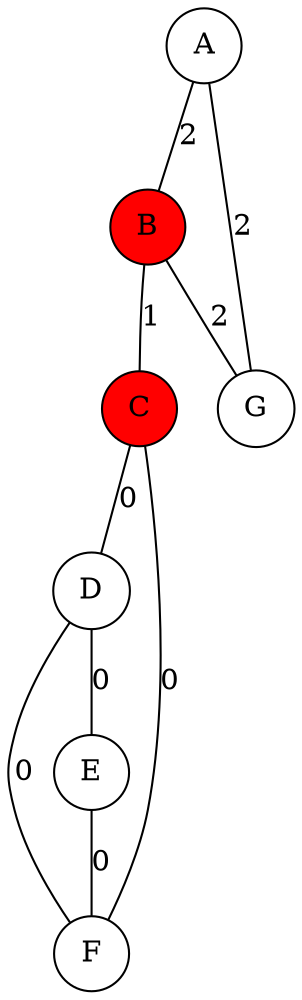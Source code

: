 graph A {
  node[shape="circle"]
C [ style="filled", fillcolor="red" ];
B [ style="filled", fillcolor="red" ];
A -- B[label="2"]
A -- G[label="2"]
B -- C[label="1"]
B -- G[label="2"]
C -- D[label="0"]
C -- F[label="0"]
D -- E[label="0"]
D -- F[label="0"]
E -- F[label="0"]
}
